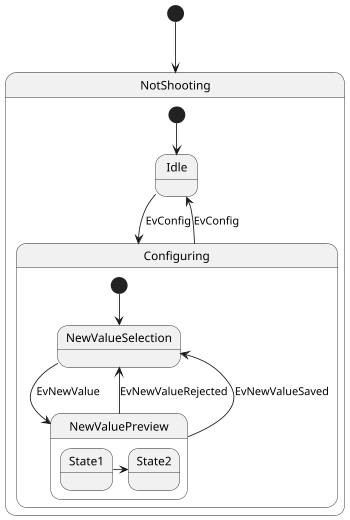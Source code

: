 @startuml
'https://plantuml.com/state-diagram



scale 350 width
[*] --> NotShooting

state NotShooting {
  [*] --> Idle
  Idle --> Configuring : EvConfig
  Configuring --> Idle : EvConfig
}

state Configuring {
  [*] --> NewValueSelection
  NewValueSelection --> NewValuePreview : EvNewValue
  NewValuePreview --> NewValueSelection : EvNewValueRejected
  NewValuePreview --> NewValueSelection : EvNewValueSaved

  state NewValuePreview {
     State1 -> State2
  }

}
@enduml